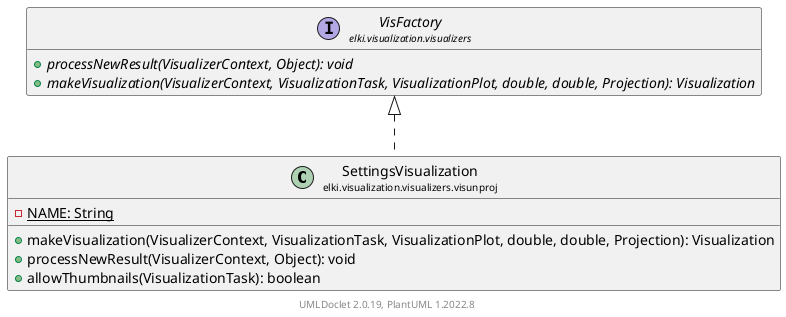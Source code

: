 @startuml
    remove .*\.(Instance|Par|Parameterizer|Factory)$
    set namespaceSeparator none
    hide empty fields
    hide empty methods

    class "<size:14>SettingsVisualization\n<size:10>elki.visualization.visualizers.visunproj" as elki.visualization.visualizers.visunproj.SettingsVisualization [[SettingsVisualization.html]] {
        {static} -NAME: String
        +makeVisualization(VisualizerContext, VisualizationTask, VisualizationPlot, double, double, Projection): Visualization
        +processNewResult(VisualizerContext, Object): void
        +allowThumbnails(VisualizationTask): boolean
    }

    interface "<size:14>VisFactory\n<size:10>elki.visualization.visualizers" as elki.visualization.visualizers.VisFactory [[../VisFactory.html]] {
        {abstract} +processNewResult(VisualizerContext, Object): void
        {abstract} +makeVisualization(VisualizerContext, VisualizationTask, VisualizationPlot, double, double, Projection): Visualization
    }

    elki.visualization.visualizers.VisFactory <|.. elki.visualization.visualizers.visunproj.SettingsVisualization

    center footer UMLDoclet 2.0.19, PlantUML 1.2022.8
@enduml
